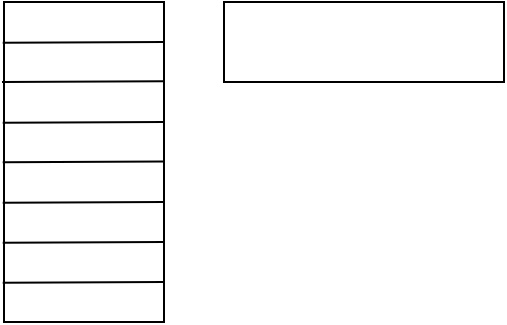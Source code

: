 <mxfile version="16.6.6" type="device"><diagram id="qrK71X8vlIsDIUxWjnve" name="Page-1"><mxGraphModel dx="521" dy="307" grid="1" gridSize="10" guides="1" tooltips="1" connect="1" arrows="1" fold="1" page="1" pageScale="1" pageWidth="827" pageHeight="1169" math="0" shadow="0"><root><mxCell id="0"/><mxCell id="1" parent="0"/><mxCell id="sTwc5AM7dOgtDnRw22dW-1" value="&lt;p style=&quot;line-height: 1&quot;&gt;&lt;br&gt;&lt;/p&gt;" style="shape=stencil(tVTRboMwDPyavFYh2T5gYtt/pKlXotIkcrJ1/fuaGKQiBq0mQEjgu3B3Bhyh69SYCEJJb84g9LtQKmKwkBLdEdww9iK5vHBZDbVJEWxm8MegM/sWmEkZwwku7pB7CecbQJc7Vn8I+UZrulPXNnhPIi74NGLueBIzztOz8pfFevvrqIqkf4YM2IdkVKjP52V3r9sIVxvlHcsO6VfPu57wOHG11YdbTbj6v6yuCZn7uXW9N/Z0xPDtD3+G+XJta0MbkEq+Fi+htOyP5Wai6QZvQgw0dmO7PE4PRn/OmPCJd0FnGqZWA8KDN8G7yYLr7IJiPXEoKG99BbgB);whiteSpace=wrap;html=1;fontFamily=Times New Roman;fontSize=10;spacingBottom=4;" vertex="1" parent="1"><mxGeometry x="200" y="120" width="80" height="160" as="geometry"/></mxCell><mxCell id="sTwc5AM7dOgtDnRw22dW-2" value="" style="endArrow=none;html=1;rounded=0;entryX=0.008;entryY=0.248;entryDx=0;entryDy=0;entryPerimeter=0;" edge="1" parent="1"><mxGeometry width="50" height="50" relative="1" as="geometry"><mxPoint x="199" y="160" as="sourcePoint"/><mxPoint x="279.64" y="159.68" as="targetPoint"/></mxGeometry></mxCell><mxCell id="sTwc5AM7dOgtDnRw22dW-3" value="" style="endArrow=none;html=1;rounded=0;entryX=0.008;entryY=0.248;entryDx=0;entryDy=0;entryPerimeter=0;" edge="1" parent="1"><mxGeometry width="50" height="50" relative="1" as="geometry"><mxPoint x="199.36" y="140.32" as="sourcePoint"/><mxPoint x="280" y="140.0" as="targetPoint"/></mxGeometry></mxCell><mxCell id="sTwc5AM7dOgtDnRw22dW-4" value="" style="endArrow=none;html=1;rounded=0;entryX=0.008;entryY=0.248;entryDx=0;entryDy=0;entryPerimeter=0;" edge="1" parent="1"><mxGeometry width="50" height="50" relative="1" as="geometry"><mxPoint x="199.36" y="180.32" as="sourcePoint"/><mxPoint x="280" y="180.0" as="targetPoint"/></mxGeometry></mxCell><mxCell id="sTwc5AM7dOgtDnRw22dW-5" value="" style="endArrow=none;html=1;rounded=0;entryX=0.008;entryY=0.248;entryDx=0;entryDy=0;entryPerimeter=0;" edge="1" parent="1"><mxGeometry width="50" height="50" relative="1" as="geometry"><mxPoint x="199.36" y="200.08" as="sourcePoint"/><mxPoint x="280" y="199.76" as="targetPoint"/></mxGeometry></mxCell><mxCell id="sTwc5AM7dOgtDnRw22dW-6" value="" style="endArrow=none;html=1;rounded=0;entryX=0.008;entryY=0.248;entryDx=0;entryDy=0;entryPerimeter=0;" edge="1" parent="1"><mxGeometry width="50" height="50" relative="1" as="geometry"><mxPoint x="199.36" y="220.32" as="sourcePoint"/><mxPoint x="280" y="220.0" as="targetPoint"/></mxGeometry></mxCell><mxCell id="sTwc5AM7dOgtDnRw22dW-7" value="" style="endArrow=none;html=1;rounded=0;entryX=0.008;entryY=0.248;entryDx=0;entryDy=0;entryPerimeter=0;" edge="1" parent="1"><mxGeometry width="50" height="50" relative="1" as="geometry"><mxPoint x="199.36" y="240.32" as="sourcePoint"/><mxPoint x="280" y="240.0" as="targetPoint"/></mxGeometry></mxCell><mxCell id="sTwc5AM7dOgtDnRw22dW-8" value="" style="endArrow=none;html=1;rounded=0;entryX=0.008;entryY=0.248;entryDx=0;entryDy=0;entryPerimeter=0;" edge="1" parent="1"><mxGeometry width="50" height="50" relative="1" as="geometry"><mxPoint x="199.36" y="260.32" as="sourcePoint"/><mxPoint x="280" y="260.0" as="targetPoint"/></mxGeometry></mxCell><mxCell id="sTwc5AM7dOgtDnRw22dW-9" value="" style="shape=stencil(tVTRboMwDPyavFYh2T5gYtt/pKlXotIkcrJ1/fuaGKQiBq0mQEjgu3B3Bhyh69SYCEJJb84g9LtQKmKwkBLdEdww9iK5vHBZDbVJEWxm8MegM/sWmEkZwwku7pB7CecbQJc7Vn8I+UZrulPXNnhPIi74NGLueBIzztOz8pfFevvrqIqkf4YM2IdkVKjP52V3r9sIVxvlHcsO6VfPu57wOHG11YdbTbj6v6yuCZn7uXW9N/Z0xPDtD3+G+XJta0MbkEq+Fi+htOyP5Wai6QZvQgw0dmO7PE4PRn/OmPCJd0FnGqZWA8KDN8G7yYLr7IJiPXEoKG99BbgB);whiteSpace=wrap;html=1;aspect=fixed;fontFamily=Times New Roman;fontSize=10;spacingBottom=4;" vertex="1" parent="1"><mxGeometry x="310" y="120" width="140" height="40" as="geometry"/></mxCell></root></mxGraphModel></diagram></mxfile>